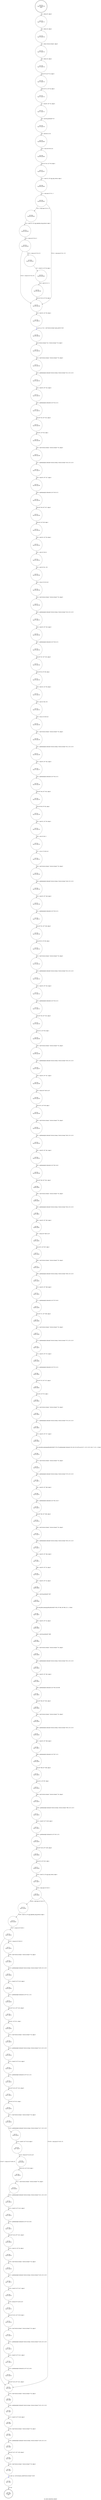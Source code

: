 digraph iso_send_connection_request {
label="iso_send_connection_request"
27180 [label="N27180\n(rp:0, ep:0)\nexit", shape="doublecircle"]
27181 [label="N27181\n(rp:178, ep:178)\nentry", shape="doublecircle"]
27181 -> 27183 [label="%3 = alloca i8*, align 8"]
27183 [label="N27183\n(rp:177, ep:177)", shape="circle"]
27183 -> 27184 [label="%4 = alloca i32, align 4"]
27184 [label="N27184\n(rp:176, ep:176)", shape="circle"]
27184 -> 27185 [label="%5 = alloca %struct.stream*, align 8"]
27185 [label="N27185\n(rp:175, ep:175)", shape="circle"]
27185 -> 27186 [label="%6 = alloca i32, align 4"]
27186 [label="N27186\n(rp:174, ep:174)", shape="circle"]
27186 -> 27188 [label="store i8* %0, i8** %3, align 8"]
27188 [label="N27188\n(rp:173, ep:173)", shape="circle"]
27188 -> 27192 [label="store i32 %1, i32* %4, align 4"]
27192 [label="N27192\n(rp:172, ep:172)", shape="circle"]
27192 -> 27193 [label="%7 = load i8*, i8** %3, align 8"]
27193 [label="N27193\n(rp:171, ep:171)", shape="circle"]
27193 -> 27194 [label="%8 = call i64 @strlen(i8* %7)"]
27194 [label="N27194\n(rp:170, ep:170)", shape="circle"]
27194 -> 27195 [label="%9 = add i64 30, %8"]
27195 [label="N27195\n(rp:169, ep:169)", shape="circle"]
27195 -> 27196 [label="%10 = trunc i64 %9 to i32"]
27196 [label="N27196\n(rp:168, ep:168)", shape="circle"]
27196 -> 27197 [label="store i32 %10, i32* %6, align 4"]
27197 [label="N27197\n(rp:167, ep:167)", shape="circle"]
27197 -> 27198 [label="%11 = load i32, i32* @g_rdp_version, align 4"]
27198 [label="N27198\n(rp:166, ep:166)", shape="circle"]
27198 -> 27199 [label="%12 = icmp uge i32 %11, 5"]
27199 [label="N27199\n(rp:165, ep:165)", shape="circle"]
27199 -> 27366 [label="[%12 = icmp uge i32 %11, 5]"]
27199 -> 27207 [label="[!(%12 = icmp uge i32 %11, 5)]"]
27201 [label="N27201\n(rp:163, ep:163)", shape="circle"]
27201 -> 27202 [label="%15 = icmp ne i32 %14, 0"]
27202 [label="N27202\n(rp:162, ep:162)", shape="circle"]
27202 -> 27368 [label="[%15 = icmp ne i32 %14, 0]"]
27202 -> 27207 [label="[!(%15 = icmp ne i32 %14, 0)]"]
27204 [label="N27204\n(rp:160, ep:160)", shape="circle"]
27204 -> 27205 [label="%18 = add i32 %17, 8"]
27205 [label="N27205\n(rp:159, ep:159)", shape="circle"]
27205 -> 27207 [label="store i32 %18, i32* %6, align 4"]
27207 [label="N27207\n(rp:158, ep:158)", shape="circle"]
27207 -> 27208 [label="%20 = load i32, i32* %6, align 4"]
27208 [label="N27208\n(rp:157, ep:157)", shape="circle"]
27208 -> 27209 [label="tcp_init --@-- %21 = call %struct.stream* @tcp_init(i32 %20)", style="dashed", color="blue"]
27209 [label="N27209\n(rp:156, ep:156)", shape="circle"]
27209 -> 27210 [label="store %struct.stream* %21, %struct.stream** %5, align 8"]
27210 [label="N27210\n(rp:155, ep:155)", shape="circle"]
27210 -> 27211 [label="%22 = load %struct.stream*, %struct.stream** %5, align 8"]
27211 [label="N27211\n(rp:154, ep:154)", shape="circle"]
27211 -> 27212 [label="%23 = getelementptr inbounds %struct.stream, %struct.stream* %22, i32 0, i32 0"]
27212 [label="N27212\n(rp:153, ep:153)", shape="circle"]
27212 -> 27213 [label="%24 = load i8*, i8** %23, align 8"]
27213 [label="N27213\n(rp:152, ep:152)", shape="circle"]
27213 -> 27214 [label="%25 = getelementptr inbounds i8, i8* %24, i32 1"]
27214 [label="N27214\n(rp:151, ep:151)", shape="circle"]
27214 -> 27215 [label="store i8* %25, i8** %23, align 8"]
27215 [label="N27215\n(rp:150, ep:150)", shape="circle"]
27215 -> 27216 [label="store i8 3, i8* %24, align 1"]
27216 [label="N27216\n(rp:149, ep:149)", shape="circle"]
27216 -> 27217 [label="%26 = load %struct.stream*, %struct.stream** %5, align 8"]
27217 [label="N27217\n(rp:148, ep:148)", shape="circle"]
27217 -> 27218 [label="%27 = getelementptr inbounds %struct.stream, %struct.stream* %26, i32 0, i32 0"]
27218 [label="N27218\n(rp:147, ep:147)", shape="circle"]
27218 -> 27219 [label="%28 = load i8*, i8** %27, align 8"]
27219 [label="N27219\n(rp:146, ep:146)", shape="circle"]
27219 -> 27220 [label="%29 = getelementptr inbounds i8, i8* %28, i32 1"]
27220 [label="N27220\n(rp:145, ep:145)", shape="circle"]
27220 -> 27221 [label="store i8* %29, i8** %27, align 8"]
27221 [label="N27221\n(rp:144, ep:144)", shape="circle"]
27221 -> 27222 [label="store i8 0, i8* %28, align 1"]
27222 [label="N27222\n(rp:143, ep:143)", shape="circle"]
27222 -> 27223 [label="%30 = load i32, i32* %6, align 4"]
27223 [label="N27223\n(rp:142, ep:142)", shape="circle"]
27223 -> 27224 [label="%31 = ashr i32 %30, 8"]
27224 [label="N27224\n(rp:141, ep:141)", shape="circle"]
27224 -> 27225 [label="%32 = and i32 %31, 255"]
27225 [label="N27225\n(rp:140, ep:140)", shape="circle"]
27225 -> 27226 [label="%33 = trunc i32 %32 to i8"]
27226 [label="N27226\n(rp:139, ep:139)", shape="circle"]
27226 -> 27227 [label="%34 = load %struct.stream*, %struct.stream** %5, align 8"]
27227 [label="N27227\n(rp:138, ep:138)", shape="circle"]
27227 -> 27228 [label="%35 = getelementptr inbounds %struct.stream, %struct.stream* %34, i32 0, i32 0"]
27228 [label="N27228\n(rp:137, ep:137)", shape="circle"]
27228 -> 27229 [label="%36 = load i8*, i8** %35, align 8"]
27229 [label="N27229\n(rp:136, ep:136)", shape="circle"]
27229 -> 27230 [label="%37 = getelementptr inbounds i8, i8* %36, i32 1"]
27230 [label="N27230\n(rp:135, ep:135)", shape="circle"]
27230 -> 27231 [label="store i8* %37, i8** %35, align 8"]
27231 [label="N27231\n(rp:134, ep:134)", shape="circle"]
27231 -> 27232 [label="store i8 %33, i8* %36, align 1"]
27232 [label="N27232\n(rp:133, ep:133)", shape="circle"]
27232 -> 27233 [label="%38 = load i32, i32* %6, align 4"]
27233 [label="N27233\n(rp:132, ep:132)", shape="circle"]
27233 -> 27234 [label="%39 = and i32 %38, 255"]
27234 [label="N27234\n(rp:131, ep:131)", shape="circle"]
27234 -> 27235 [label="%40 = trunc i32 %39 to i8"]
27235 [label="N27235\n(rp:130, ep:130)", shape="circle"]
27235 -> 27236 [label="%41 = load %struct.stream*, %struct.stream** %5, align 8"]
27236 [label="N27236\n(rp:129, ep:129)", shape="circle"]
27236 -> 27237 [label="%42 = getelementptr inbounds %struct.stream, %struct.stream* %41, i32 0, i32 0"]
27237 [label="N27237\n(rp:128, ep:128)", shape="circle"]
27237 -> 27238 [label="%43 = load i8*, i8** %42, align 8"]
27238 [label="N27238\n(rp:127, ep:127)", shape="circle"]
27238 -> 27239 [label="%44 = getelementptr inbounds i8, i8* %43, i32 1"]
27239 [label="N27239\n(rp:126, ep:126)", shape="circle"]
27239 -> 27240 [label="store i8* %44, i8** %42, align 8"]
27240 [label="N27240\n(rp:125, ep:125)", shape="circle"]
27240 -> 27241 [label="store i8 %40, i8* %43, align 1"]
27241 [label="N27241\n(rp:124, ep:124)", shape="circle"]
27241 -> 27242 [label="%45 = load i32, i32* %6, align 4"]
27242 [label="N27242\n(rp:123, ep:123)", shape="circle"]
27242 -> 27243 [label="%46 = sub i32 %45, 5"]
27243 [label="N27243\n(rp:122, ep:122)", shape="circle"]
27243 -> 27244 [label="%47 = trunc i32 %46 to i8"]
27244 [label="N27244\n(rp:121, ep:121)", shape="circle"]
27244 -> 27245 [label="%48 = load %struct.stream*, %struct.stream** %5, align 8"]
27245 [label="N27245\n(rp:120, ep:120)", shape="circle"]
27245 -> 27246 [label="%49 = getelementptr inbounds %struct.stream, %struct.stream* %48, i32 0, i32 0"]
27246 [label="N27246\n(rp:119, ep:119)", shape="circle"]
27246 -> 27247 [label="%50 = load i8*, i8** %49, align 8"]
27247 [label="N27247\n(rp:118, ep:118)", shape="circle"]
27247 -> 27248 [label="%51 = getelementptr inbounds i8, i8* %50, i32 1"]
27248 [label="N27248\n(rp:117, ep:117)", shape="circle"]
27248 -> 27249 [label="store i8* %51, i8** %49, align 8"]
27249 [label="N27249\n(rp:116, ep:116)", shape="circle"]
27249 -> 27250 [label="store i8 %47, i8* %50, align 1"]
27250 [label="N27250\n(rp:115, ep:115)", shape="circle"]
27250 -> 27251 [label="%52 = load %struct.stream*, %struct.stream** %5, align 8"]
27251 [label="N27251\n(rp:114, ep:114)", shape="circle"]
27251 -> 27252 [label="%53 = getelementptr inbounds %struct.stream, %struct.stream* %52, i32 0, i32 0"]
27252 [label="N27252\n(rp:113, ep:113)", shape="circle"]
27252 -> 27253 [label="%54 = load i8*, i8** %53, align 8"]
27253 [label="N27253\n(rp:112, ep:112)", shape="circle"]
27253 -> 27254 [label="%55 = getelementptr inbounds i8, i8* %54, i32 1"]
27254 [label="N27254\n(rp:111, ep:111)", shape="circle"]
27254 -> 27255 [label="store i8* %55, i8** %53, align 8"]
27255 [label="N27255\n(rp:110, ep:110)", shape="circle"]
27255 -> 27256 [label="store i8 -32, i8* %54, align 1"]
27256 [label="N27256\n(rp:109, ep:109)", shape="circle"]
27256 -> 27257 [label="%56 = load %struct.stream*, %struct.stream** %5, align 8"]
27257 [label="N27257\n(rp:108, ep:108)", shape="circle"]
27257 -> 27258 [label="%57 = getelementptr inbounds %struct.stream, %struct.stream* %56, i32 0, i32 0"]
27258 [label="N27258\n(rp:107, ep:107)", shape="circle"]
27258 -> 27259 [label="%58 = load i8*, i8** %57, align 8"]
27259 [label="N27259\n(rp:106, ep:106)", shape="circle"]
27259 -> 27260 [label="%59 = bitcast i8* %58 to i16*"]
27260 [label="N27260\n(rp:105, ep:105)", shape="circle"]
27260 -> 27261 [label="store i16 0, i16* %59, align 2"]
27261 [label="N27261\n(rp:104, ep:104)", shape="circle"]
27261 -> 27262 [label="%60 = load %struct.stream*, %struct.stream** %5, align 8"]
27262 [label="N27262\n(rp:103, ep:103)", shape="circle"]
27262 -> 27263 [label="%61 = getelementptr inbounds %struct.stream, %struct.stream* %60, i32 0, i32 0"]
27263 [label="N27263\n(rp:102, ep:102)", shape="circle"]
27263 -> 27264 [label="%62 = load i8*, i8** %61, align 8"]
27264 [label="N27264\n(rp:101, ep:101)", shape="circle"]
27264 -> 27265 [label="%63 = getelementptr inbounds i8, i8* %62, i64 2"]
27265 [label="N27265\n(rp:100, ep:100)", shape="circle"]
27265 -> 27266 [label="store i8* %63, i8** %61, align 8"]
27266 [label="N27266\n(rp:99, ep:99)", shape="circle"]
27266 -> 27267 [label="%64 = load %struct.stream*, %struct.stream** %5, align 8"]
27267 [label="N27267\n(rp:98, ep:98)", shape="circle"]
27267 -> 27268 [label="%65 = getelementptr inbounds %struct.stream, %struct.stream* %64, i32 0, i32 0"]
27268 [label="N27268\n(rp:97, ep:97)", shape="circle"]
27268 -> 27269 [label="%66 = load i8*, i8** %65, align 8"]
27269 [label="N27269\n(rp:96, ep:96)", shape="circle"]
27269 -> 27270 [label="%67 = bitcast i8* %66 to i16*"]
27270 [label="N27270\n(rp:95, ep:95)", shape="circle"]
27270 -> 27271 [label="store i16 0, i16* %67, align 2"]
27271 [label="N27271\n(rp:94, ep:94)", shape="circle"]
27271 -> 27272 [label="%68 = load %struct.stream*, %struct.stream** %5, align 8"]
27272 [label="N27272\n(rp:93, ep:93)", shape="circle"]
27272 -> 27273 [label="%69 = getelementptr inbounds %struct.stream, %struct.stream* %68, i32 0, i32 0"]
27273 [label="N27273\n(rp:92, ep:92)", shape="circle"]
27273 -> 27274 [label="%70 = load i8*, i8** %69, align 8"]
27274 [label="N27274\n(rp:91, ep:91)", shape="circle"]
27274 -> 27275 [label="%71 = getelementptr inbounds i8, i8* %70, i64 2"]
27275 [label="N27275\n(rp:90, ep:90)", shape="circle"]
27275 -> 27276 [label="store i8* %71, i8** %69, align 8"]
27276 [label="N27276\n(rp:89, ep:89)", shape="circle"]
27276 -> 27277 [label="%72 = load %struct.stream*, %struct.stream** %5, align 8"]
27277 [label="N27277\n(rp:88, ep:88)", shape="circle"]
27277 -> 27278 [label="%73 = getelementptr inbounds %struct.stream, %struct.stream* %72, i32 0, i32 0"]
27278 [label="N27278\n(rp:87, ep:87)", shape="circle"]
27278 -> 27279 [label="%74 = load i8*, i8** %73, align 8"]
27279 [label="N27279\n(rp:86, ep:86)", shape="circle"]
27279 -> 27280 [label="%75 = getelementptr inbounds i8, i8* %74, i32 1"]
27280 [label="N27280\n(rp:85, ep:85)", shape="circle"]
27280 -> 27281 [label="store i8* %75, i8** %73, align 8"]
27281 [label="N27281\n(rp:84, ep:84)", shape="circle"]
27281 -> 27282 [label="store i8 0, i8* %74, align 1"]
27282 [label="N27282\n(rp:83, ep:83)", shape="circle"]
27282 -> 27283 [label="%76 = load %struct.stream*, %struct.stream** %5, align 8"]
27283 [label="N27283\n(rp:82, ep:82)", shape="circle"]
27283 -> 27284 [label="%77 = getelementptr inbounds %struct.stream, %struct.stream* %76, i32 0, i32 0"]
27284 [label="N27284\n(rp:81, ep:81)", shape="circle"]
27284 -> 27285 [label="%78 = load i8*, i8** %77, align 8"]
27285 [label="N27285\n(rp:80, ep:80)", shape="circle"]
27285 -> 27286 [label="call void @llvm.memcpy.p0i8.p0i8.i64(i8* %78, i8* getelementptr inbounds ([18 x i8], [18 x i8]* @.str.20.71, i32 0, i32 0), i64 17, i32 1, i1 false)"]
27286 [label="N27286\n(rp:79, ep:79)", shape="circle"]
27286 -> 27287 [label="%79 = load %struct.stream*, %struct.stream** %5, align 8"]
27287 [label="N27287\n(rp:78, ep:78)", shape="circle"]
27287 -> 27288 [label="%80 = getelementptr inbounds %struct.stream, %struct.stream* %79, i32 0, i32 0"]
27288 [label="N27288\n(rp:77, ep:77)", shape="circle"]
27288 -> 27289 [label="%81 = load i8*, i8** %80, align 8"]
27289 [label="N27289\n(rp:76, ep:76)", shape="circle"]
27289 -> 27290 [label="%82 = getelementptr inbounds i8, i8* %81, i64 17"]
27290 [label="N27290\n(rp:75, ep:75)", shape="circle"]
27290 -> 27291 [label="store i8* %82, i8** %80, align 8"]
27291 [label="N27291\n(rp:74, ep:74)", shape="circle"]
27291 -> 27292 [label="%83 = load %struct.stream*, %struct.stream** %5, align 8"]
27292 [label="N27292\n(rp:73, ep:73)", shape="circle"]
27292 -> 27293 [label="%84 = getelementptr inbounds %struct.stream, %struct.stream* %83, i32 0, i32 0"]
27293 [label="N27293\n(rp:72, ep:72)", shape="circle"]
27293 -> 27294 [label="%85 = load i8*, i8** %84, align 8"]
27294 [label="N27294\n(rp:71, ep:71)", shape="circle"]
27294 -> 27295 [label="%86 = load i8*, i8** %3, align 8"]
27295 [label="N27295\n(rp:70, ep:70)", shape="circle"]
27295 -> 27296 [label="%87 = load i8*, i8** %3, align 8"]
27296 [label="N27296\n(rp:69, ep:69)", shape="circle"]
27296 -> 27297 [label="%88 = call i64 @strlen(i8* %87)"]
27297 [label="N27297\n(rp:68, ep:68)", shape="circle"]
27297 -> 27298 [label="call void @llvm.memcpy.p0i8.p0i8.i64(i8* %85, i8* %86, i64 %88, i32 1, i1 false)"]
27298 [label="N27298\n(rp:67, ep:67)", shape="circle"]
27298 -> 27299 [label="%89 = load i8*, i8** %3, align 8"]
27299 [label="N27299\n(rp:66, ep:66)", shape="circle"]
27299 -> 27300 [label="%90 = call i64 @strlen(i8* %89)"]
27300 [label="N27300\n(rp:65, ep:65)", shape="circle"]
27300 -> 27301 [label="%91 = load %struct.stream*, %struct.stream** %5, align 8"]
27301 [label="N27301\n(rp:64, ep:64)", shape="circle"]
27301 -> 27302 [label="%92 = getelementptr inbounds %struct.stream, %struct.stream* %91, i32 0, i32 0"]
27302 [label="N27302\n(rp:63, ep:63)", shape="circle"]
27302 -> 27303 [label="%93 = load i8*, i8** %92, align 8"]
27303 [label="N27303\n(rp:62, ep:62)", shape="circle"]
27303 -> 27304 [label="%94 = getelementptr inbounds i8, i8* %93, i64 %90"]
27304 [label="N27304\n(rp:61, ep:61)", shape="circle"]
27304 -> 27305 [label="store i8* %94, i8** %92, align 8"]
27305 [label="N27305\n(rp:60, ep:60)", shape="circle"]
27305 -> 27306 [label="%95 = load %struct.stream*, %struct.stream** %5, align 8"]
27306 [label="N27306\n(rp:59, ep:59)", shape="circle"]
27306 -> 27307 [label="%96 = getelementptr inbounds %struct.stream, %struct.stream* %95, i32 0, i32 0"]
27307 [label="N27307\n(rp:58, ep:58)", shape="circle"]
27307 -> 27308 [label="%97 = load i8*, i8** %96, align 8"]
27308 [label="N27308\n(rp:57, ep:57)", shape="circle"]
27308 -> 27309 [label="%98 = getelementptr inbounds i8, i8* %97, i32 1"]
27309 [label="N27309\n(rp:56, ep:56)", shape="circle"]
27309 -> 27310 [label="store i8* %98, i8** %96, align 8"]
27310 [label="N27310\n(rp:55, ep:55)", shape="circle"]
27310 -> 27311 [label="store i8 13, i8* %97, align 1"]
27311 [label="N27311\n(rp:54, ep:54)", shape="circle"]
27311 -> 27312 [label="%99 = load %struct.stream*, %struct.stream** %5, align 8"]
27312 [label="N27312\n(rp:53, ep:53)", shape="circle"]
27312 -> 27313 [label="%100 = getelementptr inbounds %struct.stream, %struct.stream* %99, i32 0, i32 0"]
27313 [label="N27313\n(rp:52, ep:52)", shape="circle"]
27313 -> 27314 [label="%101 = load i8*, i8** %100, align 8"]
27314 [label="N27314\n(rp:51, ep:51)", shape="circle"]
27314 -> 27315 [label="%102 = getelementptr inbounds i8, i8* %101, i32 1"]
27315 [label="N27315\n(rp:50, ep:50)", shape="circle"]
27315 -> 27316 [label="store i8* %102, i8** %100, align 8"]
27316 [label="N27316\n(rp:49, ep:49)", shape="circle"]
27316 -> 27317 [label="store i8 10, i8* %101, align 1"]
27317 [label="N27317\n(rp:48, ep:48)", shape="circle"]
27317 -> 27318 [label="%103 = load i32, i32* @g_rdp_version, align 4"]
27318 [label="N27318\n(rp:47, ep:47)", shape="circle"]
27318 -> 27319 [label="%104 = icmp uge i32 %103, 5"]
27319 [label="N27319\n(rp:46, ep:46)", shape="circle"]
27319 -> 27370 [label="[%104 = icmp uge i32 %103, 5]"]
27319 -> 27357 [label="[!(%104 = icmp uge i32 %103, 5)]"]
27321 [label="N27321\n(rp:44, ep:44)", shape="circle"]
27321 -> 27322 [label="%107 = icmp ne i32 %106, 0"]
27322 [label="N27322\n(rp:43, ep:43)", shape="circle"]
27322 -> 27372 [label="[%107 = icmp ne i32 %106, 0]"]
27322 -> 27357 [label="[!(%107 = icmp ne i32 %106, 0)]"]
27324 [label="N27324\n(rp:41, ep:41)", shape="circle"]
27324 -> 27325 [label="%110 = getelementptr inbounds %struct.stream, %struct.stream* %109, i32 0, i32 0"]
27325 [label="N27325\n(rp:40, ep:40)", shape="circle"]
27325 -> 27326 [label="%111 = load i8*, i8** %110, align 8"]
27326 [label="N27326\n(rp:39, ep:39)", shape="circle"]
27326 -> 27327 [label="%112 = getelementptr inbounds i8, i8* %111, i32 1"]
27327 [label="N27327\n(rp:38, ep:38)", shape="circle"]
27327 -> 27328 [label="store i8* %112, i8** %110, align 8"]
27328 [label="N27328\n(rp:37, ep:37)", shape="circle"]
27328 -> 27329 [label="store i8 1, i8* %111, align 1"]
27329 [label="N27329\n(rp:36, ep:36)", shape="circle"]
27329 -> 27330 [label="%113 = load %struct.stream*, %struct.stream** %5, align 8"]
27330 [label="N27330\n(rp:35, ep:35)", shape="circle"]
27330 -> 27331 [label="%114 = getelementptr inbounds %struct.stream, %struct.stream* %113, i32 0, i32 0"]
27331 [label="N27331\n(rp:34, ep:34)", shape="circle"]
27331 -> 27332 [label="%115 = load i8*, i8** %114, align 8"]
27332 [label="N27332\n(rp:33, ep:33)", shape="circle"]
27332 -> 27333 [label="%116 = getelementptr inbounds i8, i8* %115, i32 1"]
27333 [label="N27333\n(rp:32, ep:32)", shape="circle"]
27333 -> 27334 [label="store i8* %116, i8** %114, align 8"]
27334 [label="N27334\n(rp:31, ep:31)", shape="circle"]
27334 -> 27335 [label="store i8 0, i8* %115, align 1"]
27335 [label="N27335\n(rp:30, ep:30)", shape="circle"]
27335 -> 27336 [label="%117 = load %struct.stream*, %struct.stream** %5, align 8"]
27336 [label="N27336\n(rp:29, ep:29)", shape="circle"]
27336 -> 27337 [label="%118 = getelementptr inbounds %struct.stream, %struct.stream* %117, i32 0, i32 0"]
27337 [label="N27337\n(rp:28, ep:28)", shape="circle"]
27337 -> 27338 [label="%119 = load i8*, i8** %118, align 8"]
27338 [label="N27338\n(rp:27, ep:27)", shape="circle"]
27338 -> 27339 [label="%120 = bitcast i8* %119 to i16*"]
27339 [label="N27339\n(rp:26, ep:26)", shape="circle"]
27339 -> 27340 [label="store i16 8, i16* %120, align 2"]
27340 [label="N27340\n(rp:25, ep:25)", shape="circle"]
27340 -> 27341 [label="%121 = load %struct.stream*, %struct.stream** %5, align 8"]
27341 [label="N27341\n(rp:24, ep:24)", shape="circle"]
27341 -> 27342 [label="%122 = getelementptr inbounds %struct.stream, %struct.stream* %121, i32 0, i32 0"]
27342 [label="N27342\n(rp:23, ep:23)", shape="circle"]
27342 -> 27343 [label="%123 = load i8*, i8** %122, align 8"]
27343 [label="N27343\n(rp:22, ep:22)", shape="circle"]
27343 -> 27344 [label="%124 = getelementptr inbounds i8, i8* %123, i64 2"]
27344 [label="N27344\n(rp:21, ep:21)", shape="circle"]
27344 -> 27345 [label="store i8* %124, i8** %122, align 8"]
27345 [label="N27345\n(rp:20, ep:20)", shape="circle"]
27345 -> 27346 [label="%125 = load i32, i32* %4, align 4"]
27346 [label="N27346\n(rp:19, ep:19)", shape="circle"]
27346 -> 27347 [label="%126 = load %struct.stream*, %struct.stream** %5, align 8"]
27347 [label="N27347\n(rp:18, ep:18)", shape="circle"]
27347 -> 27348 [label="%127 = getelementptr inbounds %struct.stream, %struct.stream* %126, i32 0, i32 0"]
27348 [label="N27348\n(rp:17, ep:17)", shape="circle"]
27348 -> 27349 [label="%128 = load i8*, i8** %127, align 8"]
27349 [label="N27349\n(rp:16, ep:16)", shape="circle"]
27349 -> 27350 [label="%129 = bitcast i8* %128 to i32*"]
27350 [label="N27350\n(rp:15, ep:15)", shape="circle"]
27350 -> 27351 [label="store i32 %125, i32* %129, align 4"]
27351 [label="N27351\n(rp:14, ep:14)", shape="circle"]
27351 -> 27352 [label="%130 = load %struct.stream*, %struct.stream** %5, align 8"]
27352 [label="N27352\n(rp:13, ep:13)", shape="circle"]
27352 -> 27353 [label="%131 = getelementptr inbounds %struct.stream, %struct.stream* %130, i32 0, i32 0"]
27353 [label="N27353\n(rp:12, ep:12)", shape="circle"]
27353 -> 27354 [label="%132 = load i8*, i8** %131, align 8"]
27354 [label="N27354\n(rp:11, ep:11)", shape="circle"]
27354 -> 27355 [label="%133 = getelementptr inbounds i8, i8* %132, i64 4"]
27355 [label="N27355\n(rp:10, ep:10)", shape="circle"]
27355 -> 27357 [label="store i8* %133, i8** %131, align 8"]
27357 [label="N27357\n(rp:9, ep:9)", shape="circle"]
27357 -> 27358 [label="%135 = load %struct.stream*, %struct.stream** %5, align 8"]
27358 [label="N27358\n(rp:8, ep:8)", shape="circle"]
27358 -> 27359 [label="%136 = getelementptr inbounds %struct.stream, %struct.stream* %135, i32 0, i32 0"]
27359 [label="N27359\n(rp:7, ep:7)", shape="circle"]
27359 -> 27360 [label="%137 = load i8*, i8** %136, align 8"]
27360 [label="N27360\n(rp:6, ep:6)", shape="circle"]
27360 -> 27361 [label="%138 = load %struct.stream*, %struct.stream** %5, align 8"]
27361 [label="N27361\n(rp:5, ep:5)", shape="circle"]
27361 -> 27362 [label="%139 = getelementptr inbounds %struct.stream, %struct.stream* %138, i32 0, i32 1"]
27362 [label="N27362\n(rp:4, ep:4)", shape="circle"]
27362 -> 27363 [label="store i8* %137, i8** %139, align 8"]
27363 [label="N27363\n(rp:3, ep:3)", shape="circle"]
27363 -> 27364 [label="%140 = load %struct.stream*, %struct.stream** %5, align 8"]
27364 [label="N27364\n(rp:2, ep:2)", shape="circle"]
27364 -> 27365 [label="tcp_send --@-- call void @tcp_send(%struct.stream* %140)", style="dashed", color="blue"]
27365 [label="N27365\n(rp:1, ep:1)", shape="circle"]
27365 -> 27180 [label="ret void"]
27366 [label="N27366\n(rp:164, ep:164)", shape="circle"]
27366 -> 27201 [label="%14 = load i32, i32* @g_negotiate_rdp_protocol, align 4"]
27368 [label="N27368\n(rp:161, ep:161)", shape="circle"]
27368 -> 27204 [label="%17 = load i32, i32* %6, align 4"]
27370 [label="N27370\n(rp:45, ep:45)", shape="circle"]
27370 -> 27321 [label="%106 = load i32, i32* @g_negotiate_rdp_protocol, align 4"]
27372 [label="N27372\n(rp:42, ep:42)", shape="circle"]
27372 -> 27324 [label="%109 = load %struct.stream*, %struct.stream** %5, align 8"]
}
